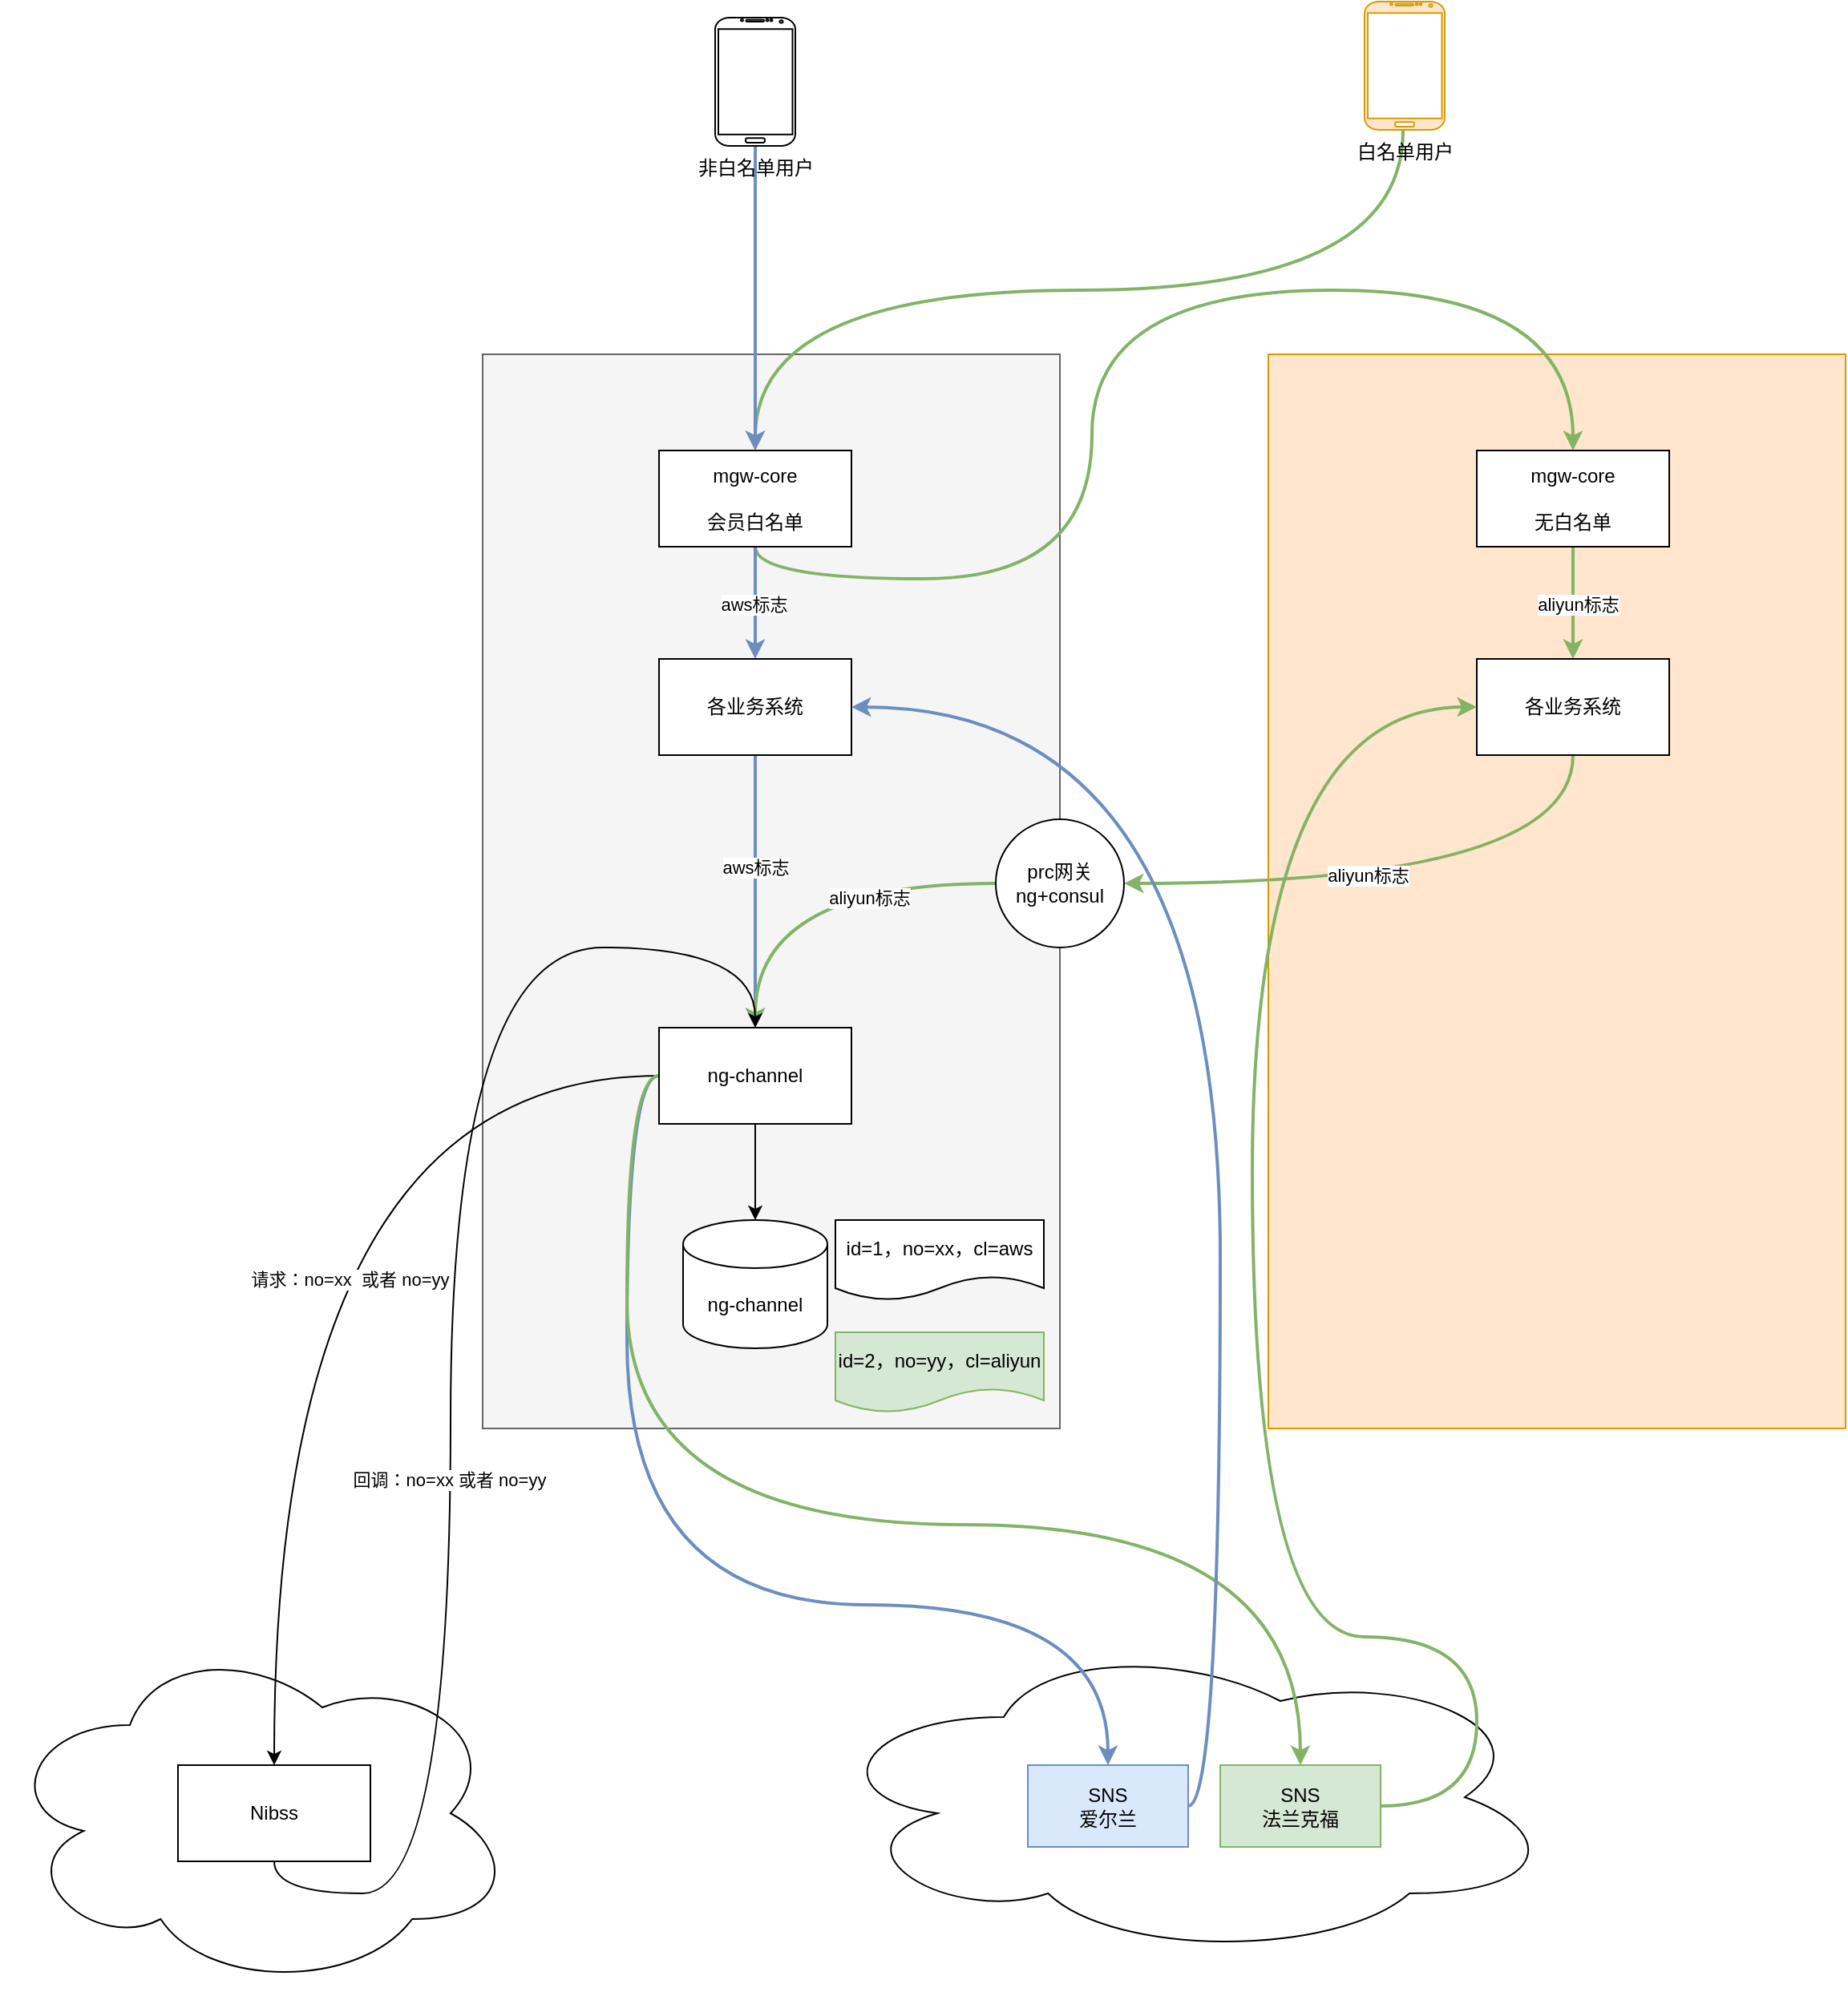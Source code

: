 <mxfile version="20.4.0" type="github">
  <diagram id="aO1gsIgiVoshPTAXAsny" name="第 1 页">
    <mxGraphModel dx="2125" dy="834" grid="1" gridSize="10" guides="1" tooltips="1" connect="1" arrows="1" fold="1" page="1" pageScale="1" pageWidth="827" pageHeight="1169" math="0" shadow="0">
      <root>
        <mxCell id="0" />
        <mxCell id="1" parent="0" />
        <mxCell id="lXyrdjqoIO1akCfHZl6s-1" value="" style="rounded=0;whiteSpace=wrap;html=1;fillColor=#f5f5f5;fontColor=#333333;strokeColor=#666666;" vertex="1" parent="1">
          <mxGeometry x="40" y="240" width="360" height="670" as="geometry" />
        </mxCell>
        <mxCell id="lXyrdjqoIO1akCfHZl6s-2" value="" style="rounded=0;whiteSpace=wrap;html=1;fillColor=#ffe6cc;strokeColor=#d79b00;" vertex="1" parent="1">
          <mxGeometry x="530" y="240" width="360" height="670" as="geometry" />
        </mxCell>
        <mxCell id="lXyrdjqoIO1akCfHZl6s-7" style="edgeStyle=orthogonalEdgeStyle;curved=1;rounded=0;orthogonalLoop=1;jettySize=auto;html=1;entryX=0.5;entryY=0;entryDx=0;entryDy=0;exitX=0.48;exitY=1.006;exitDx=0;exitDy=0;exitPerimeter=0;fillColor=#d5e8d4;strokeColor=#82b366;strokeWidth=2;" edge="1" parent="1" source="lXyrdjqoIO1akCfHZl6s-3" target="lXyrdjqoIO1akCfHZl6s-5">
          <mxGeometry relative="1" as="geometry" />
        </mxCell>
        <mxCell id="lXyrdjqoIO1akCfHZl6s-3" value="白名单用户" style="verticalLabelPosition=bottom;verticalAlign=top;html=1;shadow=0;dashed=0;strokeWidth=1;shape=mxgraph.android.phone2;strokeColor=#d79b00;fillColor=#ffe6cc;" vertex="1" parent="1">
          <mxGeometry x="590" y="20" width="50" height="80" as="geometry" />
        </mxCell>
        <mxCell id="lXyrdjqoIO1akCfHZl6s-6" style="edgeStyle=orthogonalEdgeStyle;rounded=0;orthogonalLoop=1;jettySize=auto;html=1;entryX=0.5;entryY=0;entryDx=0;entryDy=0;curved=1;fillColor=#dae8fc;strokeColor=#6c8ebf;strokeWidth=2;" edge="1" parent="1" source="lXyrdjqoIO1akCfHZl6s-4" target="lXyrdjqoIO1akCfHZl6s-5">
          <mxGeometry relative="1" as="geometry" />
        </mxCell>
        <mxCell id="lXyrdjqoIO1akCfHZl6s-4" value="非白名单用户" style="verticalLabelPosition=bottom;verticalAlign=top;html=1;shadow=0;dashed=0;strokeWidth=1;shape=mxgraph.android.phone2;strokeColor=#000000;" vertex="1" parent="1">
          <mxGeometry x="185" y="30" width="50" height="80" as="geometry" />
        </mxCell>
        <mxCell id="lXyrdjqoIO1akCfHZl6s-9" style="edgeStyle=orthogonalEdgeStyle;curved=1;rounded=0;orthogonalLoop=1;jettySize=auto;html=1;entryX=0.5;entryY=0;entryDx=0;entryDy=0;exitX=0.5;exitY=1;exitDx=0;exitDy=0;fillColor=#d5e8d4;strokeColor=#82b366;strokeWidth=2;" edge="1" parent="1" source="lXyrdjqoIO1akCfHZl6s-5" target="lXyrdjqoIO1akCfHZl6s-8">
          <mxGeometry relative="1" as="geometry">
            <Array as="points">
              <mxPoint x="210" y="380" />
              <mxPoint x="420" y="380" />
              <mxPoint x="420" y="200" />
              <mxPoint x="720" y="200" />
            </Array>
          </mxGeometry>
        </mxCell>
        <mxCell id="lXyrdjqoIO1akCfHZl6s-12" style="edgeStyle=orthogonalEdgeStyle;curved=1;rounded=0;orthogonalLoop=1;jettySize=auto;html=1;entryX=0.5;entryY=0;entryDx=0;entryDy=0;fillColor=#dae8fc;strokeColor=#6c8ebf;strokeWidth=2;" edge="1" parent="1" source="lXyrdjqoIO1akCfHZl6s-5" target="lXyrdjqoIO1akCfHZl6s-10">
          <mxGeometry relative="1" as="geometry" />
        </mxCell>
        <mxCell id="lXyrdjqoIO1akCfHZl6s-13" value="aws标志" style="edgeLabel;html=1;align=center;verticalAlign=middle;resizable=0;points=[];" vertex="1" connectable="0" parent="lXyrdjqoIO1akCfHZl6s-12">
          <mxGeometry x="0.014" y="-1" relative="1" as="geometry">
            <mxPoint as="offset" />
          </mxGeometry>
        </mxCell>
        <mxCell id="lXyrdjqoIO1akCfHZl6s-5" value="mgw-core&lt;br&gt;&lt;br&gt;会员白名单" style="rounded=0;whiteSpace=wrap;html=1;" vertex="1" parent="1">
          <mxGeometry x="150" y="300" width="120" height="60" as="geometry" />
        </mxCell>
        <mxCell id="lXyrdjqoIO1akCfHZl6s-14" style="edgeStyle=orthogonalEdgeStyle;curved=1;rounded=0;orthogonalLoop=1;jettySize=auto;html=1;entryX=0.5;entryY=0;entryDx=0;entryDy=0;fillColor=#d5e8d4;strokeColor=#82b366;strokeWidth=2;" edge="1" parent="1" source="lXyrdjqoIO1akCfHZl6s-8" target="lXyrdjqoIO1akCfHZl6s-11">
          <mxGeometry relative="1" as="geometry" />
        </mxCell>
        <mxCell id="lXyrdjqoIO1akCfHZl6s-15" value="aliyun标志" style="edgeLabel;html=1;align=center;verticalAlign=middle;resizable=0;points=[];" vertex="1" connectable="0" parent="lXyrdjqoIO1akCfHZl6s-14">
          <mxGeometry x="-0.014" y="3" relative="1" as="geometry">
            <mxPoint y="1" as="offset" />
          </mxGeometry>
        </mxCell>
        <mxCell id="lXyrdjqoIO1akCfHZl6s-8" value="mgw-core&lt;br&gt;&lt;br&gt;无白名单" style="rounded=0;whiteSpace=wrap;html=1;" vertex="1" parent="1">
          <mxGeometry x="660" y="300" width="120" height="60" as="geometry" />
        </mxCell>
        <mxCell id="lXyrdjqoIO1akCfHZl6s-19" style="edgeStyle=orthogonalEdgeStyle;curved=1;rounded=0;orthogonalLoop=1;jettySize=auto;html=1;entryX=0.5;entryY=0;entryDx=0;entryDy=0;fillColor=#dae8fc;strokeColor=#6c8ebf;strokeWidth=2;" edge="1" parent="1" source="lXyrdjqoIO1akCfHZl6s-10" target="lXyrdjqoIO1akCfHZl6s-18">
          <mxGeometry relative="1" as="geometry" />
        </mxCell>
        <mxCell id="lXyrdjqoIO1akCfHZl6s-20" value="aws标志" style="edgeLabel;html=1;align=center;verticalAlign=middle;resizable=0;points=[];" vertex="1" connectable="0" parent="lXyrdjqoIO1akCfHZl6s-19">
          <mxGeometry x="-0.189" relative="1" as="geometry">
            <mxPoint y="1" as="offset" />
          </mxGeometry>
        </mxCell>
        <mxCell id="lXyrdjqoIO1akCfHZl6s-10" value="各业务系统" style="rounded=0;whiteSpace=wrap;html=1;" vertex="1" parent="1">
          <mxGeometry x="150" y="430" width="120" height="60" as="geometry" />
        </mxCell>
        <mxCell id="lXyrdjqoIO1akCfHZl6s-24" style="edgeStyle=orthogonalEdgeStyle;curved=1;rounded=0;orthogonalLoop=1;jettySize=auto;html=1;entryX=1;entryY=0.5;entryDx=0;entryDy=0;exitX=0.5;exitY=1;exitDx=0;exitDy=0;fillColor=#d5e8d4;strokeColor=#82b366;strokeWidth=2;" edge="1" parent="1" source="lXyrdjqoIO1akCfHZl6s-11" target="lXyrdjqoIO1akCfHZl6s-22">
          <mxGeometry relative="1" as="geometry" />
        </mxCell>
        <mxCell id="lXyrdjqoIO1akCfHZl6s-27" value="aliyun标志" style="edgeLabel;html=1;align=center;verticalAlign=middle;resizable=0;points=[];" vertex="1" connectable="0" parent="lXyrdjqoIO1akCfHZl6s-24">
          <mxGeometry x="0.156" y="-5" relative="1" as="geometry">
            <mxPoint as="offset" />
          </mxGeometry>
        </mxCell>
        <mxCell id="lXyrdjqoIO1akCfHZl6s-11" value="各业务系统" style="rounded=0;whiteSpace=wrap;html=1;" vertex="1" parent="1">
          <mxGeometry x="660" y="430" width="120" height="60" as="geometry" />
        </mxCell>
        <mxCell id="lXyrdjqoIO1akCfHZl6s-16" value="" style="ellipse;shape=cloud;whiteSpace=wrap;html=1;" vertex="1" parent="1">
          <mxGeometry x="-260" y="1040" width="320" height="220" as="geometry" />
        </mxCell>
        <mxCell id="lXyrdjqoIO1akCfHZl6s-17" value="" style="ellipse;shape=cloud;whiteSpace=wrap;html=1;" vertex="1" parent="1">
          <mxGeometry x="250" y="1040" width="460" height="200" as="geometry" />
        </mxCell>
        <mxCell id="lXyrdjqoIO1akCfHZl6s-23" style="edgeStyle=orthogonalEdgeStyle;curved=1;rounded=0;orthogonalLoop=1;jettySize=auto;html=1;entryX=0.5;entryY=0;entryDx=0;entryDy=0;entryPerimeter=0;" edge="1" parent="1" source="lXyrdjqoIO1akCfHZl6s-18" target="lXyrdjqoIO1akCfHZl6s-21">
          <mxGeometry relative="1" as="geometry" />
        </mxCell>
        <mxCell id="lXyrdjqoIO1akCfHZl6s-32" style="edgeStyle=orthogonalEdgeStyle;curved=1;rounded=0;orthogonalLoop=1;jettySize=auto;html=1;entryX=0.5;entryY=0;entryDx=0;entryDy=0;" edge="1" parent="1" source="lXyrdjqoIO1akCfHZl6s-18" target="lXyrdjqoIO1akCfHZl6s-31">
          <mxGeometry relative="1" as="geometry" />
        </mxCell>
        <mxCell id="lXyrdjqoIO1akCfHZl6s-36" value="请求：no=xx&amp;nbsp; 或者 no=yy" style="edgeLabel;html=1;align=center;verticalAlign=middle;resizable=0;points=[];" vertex="1" connectable="0" parent="lXyrdjqoIO1akCfHZl6s-32">
          <mxGeometry x="0.091" y="47" relative="1" as="geometry">
            <mxPoint y="1" as="offset" />
          </mxGeometry>
        </mxCell>
        <mxCell id="lXyrdjqoIO1akCfHZl6s-33" style="edgeStyle=orthogonalEdgeStyle;curved=1;rounded=0;orthogonalLoop=1;jettySize=auto;html=1;entryX=0.5;entryY=0;entryDx=0;entryDy=0;exitX=0;exitY=0.5;exitDx=0;exitDy=0;fillColor=#dae8fc;strokeColor=#6c8ebf;strokeWidth=2;" edge="1" parent="1" source="lXyrdjqoIO1akCfHZl6s-18" target="lXyrdjqoIO1akCfHZl6s-34">
          <mxGeometry relative="1" as="geometry">
            <Array as="points">
              <mxPoint x="130" y="690" />
              <mxPoint x="130" y="1020" />
              <mxPoint x="430" y="1020" />
            </Array>
          </mxGeometry>
        </mxCell>
        <mxCell id="lXyrdjqoIO1akCfHZl6s-39" style="edgeStyle=orthogonalEdgeStyle;curved=1;rounded=0;orthogonalLoop=1;jettySize=auto;html=1;entryX=0.5;entryY=0;entryDx=0;entryDy=0;exitX=0;exitY=0.5;exitDx=0;exitDy=0;fillColor=#d5e8d4;strokeColor=#82b366;strokeWidth=2;" edge="1" parent="1" source="lXyrdjqoIO1akCfHZl6s-18" target="lXyrdjqoIO1akCfHZl6s-35">
          <mxGeometry relative="1" as="geometry">
            <Array as="points">
              <mxPoint x="130" y="690" />
              <mxPoint x="130" y="970" />
              <mxPoint x="550" y="970" />
            </Array>
          </mxGeometry>
        </mxCell>
        <mxCell id="lXyrdjqoIO1akCfHZl6s-18" value="ng-channel" style="rounded=0;whiteSpace=wrap;html=1;" vertex="1" parent="1">
          <mxGeometry x="150" y="660" width="120" height="60" as="geometry" />
        </mxCell>
        <mxCell id="lXyrdjqoIO1akCfHZl6s-21" value="ng-channel" style="shape=cylinder3;whiteSpace=wrap;html=1;boundedLbl=1;backgroundOutline=1;size=15;" vertex="1" parent="1">
          <mxGeometry x="165" y="780" width="90" height="80" as="geometry" />
        </mxCell>
        <mxCell id="lXyrdjqoIO1akCfHZl6s-25" style="edgeStyle=orthogonalEdgeStyle;curved=1;rounded=0;orthogonalLoop=1;jettySize=auto;html=1;entryX=0.5;entryY=0;entryDx=0;entryDy=0;fillColor=#d5e8d4;strokeColor=#82b366;strokeWidth=2;" edge="1" parent="1" source="lXyrdjqoIO1akCfHZl6s-22" target="lXyrdjqoIO1akCfHZl6s-18">
          <mxGeometry relative="1" as="geometry" />
        </mxCell>
        <mxCell id="lXyrdjqoIO1akCfHZl6s-28" value="aliyun标志" style="edgeLabel;html=1;align=center;verticalAlign=middle;resizable=0;points=[];" vertex="1" connectable="0" parent="lXyrdjqoIO1akCfHZl6s-25">
          <mxGeometry x="-0.342" y="9" relative="1" as="geometry">
            <mxPoint as="offset" />
          </mxGeometry>
        </mxCell>
        <mxCell id="lXyrdjqoIO1akCfHZl6s-22" value="prc网关&lt;br&gt;ng+consul" style="ellipse;whiteSpace=wrap;html=1;aspect=fixed;" vertex="1" parent="1">
          <mxGeometry x="360" y="530" width="80" height="80" as="geometry" />
        </mxCell>
        <mxCell id="lXyrdjqoIO1akCfHZl6s-29" value="id=1，no=xx，cl=aws" style="shape=document;whiteSpace=wrap;html=1;boundedLbl=1;" vertex="1" parent="1">
          <mxGeometry x="260" y="780" width="130" height="50" as="geometry" />
        </mxCell>
        <mxCell id="lXyrdjqoIO1akCfHZl6s-30" value="id=2，no=yy，cl=aliyun" style="shape=document;whiteSpace=wrap;html=1;boundedLbl=1;fillColor=#d5e8d4;strokeColor=#82b366;" vertex="1" parent="1">
          <mxGeometry x="260" y="850" width="130" height="50" as="geometry" />
        </mxCell>
        <mxCell id="lXyrdjqoIO1akCfHZl6s-37" style="edgeStyle=orthogonalEdgeStyle;curved=1;rounded=0;orthogonalLoop=1;jettySize=auto;html=1;entryX=0.5;entryY=0;entryDx=0;entryDy=0;exitX=0.5;exitY=1;exitDx=0;exitDy=0;" edge="1" parent="1" source="lXyrdjqoIO1akCfHZl6s-31" target="lXyrdjqoIO1akCfHZl6s-18">
          <mxGeometry relative="1" as="geometry">
            <Array as="points">
              <mxPoint x="-90" y="1200" />
              <mxPoint x="20" y="1200" />
              <mxPoint x="20" y="610" />
              <mxPoint x="210" y="610" />
            </Array>
          </mxGeometry>
        </mxCell>
        <mxCell id="lXyrdjqoIO1akCfHZl6s-38" value="回调：no=xx 或者 no=yy" style="edgeLabel;html=1;align=center;verticalAlign=middle;resizable=0;points=[];" vertex="1" connectable="0" parent="lXyrdjqoIO1akCfHZl6s-37">
          <mxGeometry x="-0.189" y="1" relative="1" as="geometry">
            <mxPoint y="1" as="offset" />
          </mxGeometry>
        </mxCell>
        <mxCell id="lXyrdjqoIO1akCfHZl6s-31" value="Nibss" style="rounded=0;whiteSpace=wrap;html=1;" vertex="1" parent="1">
          <mxGeometry x="-150" y="1120" width="120" height="60" as="geometry" />
        </mxCell>
        <mxCell id="lXyrdjqoIO1akCfHZl6s-42" style="edgeStyle=orthogonalEdgeStyle;curved=1;rounded=0;orthogonalLoop=1;jettySize=auto;html=1;entryX=1;entryY=0.5;entryDx=0;entryDy=0;exitX=1;exitY=0.5;exitDx=0;exitDy=0;fillColor=#dae8fc;strokeColor=#6c8ebf;strokeWidth=2;" edge="1" parent="1" source="lXyrdjqoIO1akCfHZl6s-34" target="lXyrdjqoIO1akCfHZl6s-10">
          <mxGeometry relative="1" as="geometry" />
        </mxCell>
        <mxCell id="lXyrdjqoIO1akCfHZl6s-34" value="SNS&lt;br&gt;爱尔兰" style="rounded=0;whiteSpace=wrap;html=1;fillColor=#dae8fc;strokeColor=#6c8ebf;" vertex="1" parent="1">
          <mxGeometry x="380" y="1120" width="100" height="51" as="geometry" />
        </mxCell>
        <mxCell id="lXyrdjqoIO1akCfHZl6s-41" style="edgeStyle=orthogonalEdgeStyle;curved=1;rounded=0;orthogonalLoop=1;jettySize=auto;html=1;entryX=0;entryY=0.5;entryDx=0;entryDy=0;exitX=1;exitY=0.5;exitDx=0;exitDy=0;fillColor=#d5e8d4;strokeColor=#82b366;strokeWidth=2;" edge="1" parent="1" source="lXyrdjqoIO1akCfHZl6s-35" target="lXyrdjqoIO1akCfHZl6s-11">
          <mxGeometry relative="1" as="geometry">
            <Array as="points">
              <mxPoint x="660" y="1146" />
              <mxPoint x="660" y="1040" />
              <mxPoint x="520" y="1040" />
              <mxPoint x="520" y="460" />
            </Array>
          </mxGeometry>
        </mxCell>
        <mxCell id="lXyrdjqoIO1akCfHZl6s-35" value="SNS&lt;br&gt;法兰克福" style="rounded=0;whiteSpace=wrap;html=1;fillColor=#d5e8d4;strokeColor=#82b366;" vertex="1" parent="1">
          <mxGeometry x="500" y="1120" width="100" height="51" as="geometry" />
        </mxCell>
      </root>
    </mxGraphModel>
  </diagram>
</mxfile>
